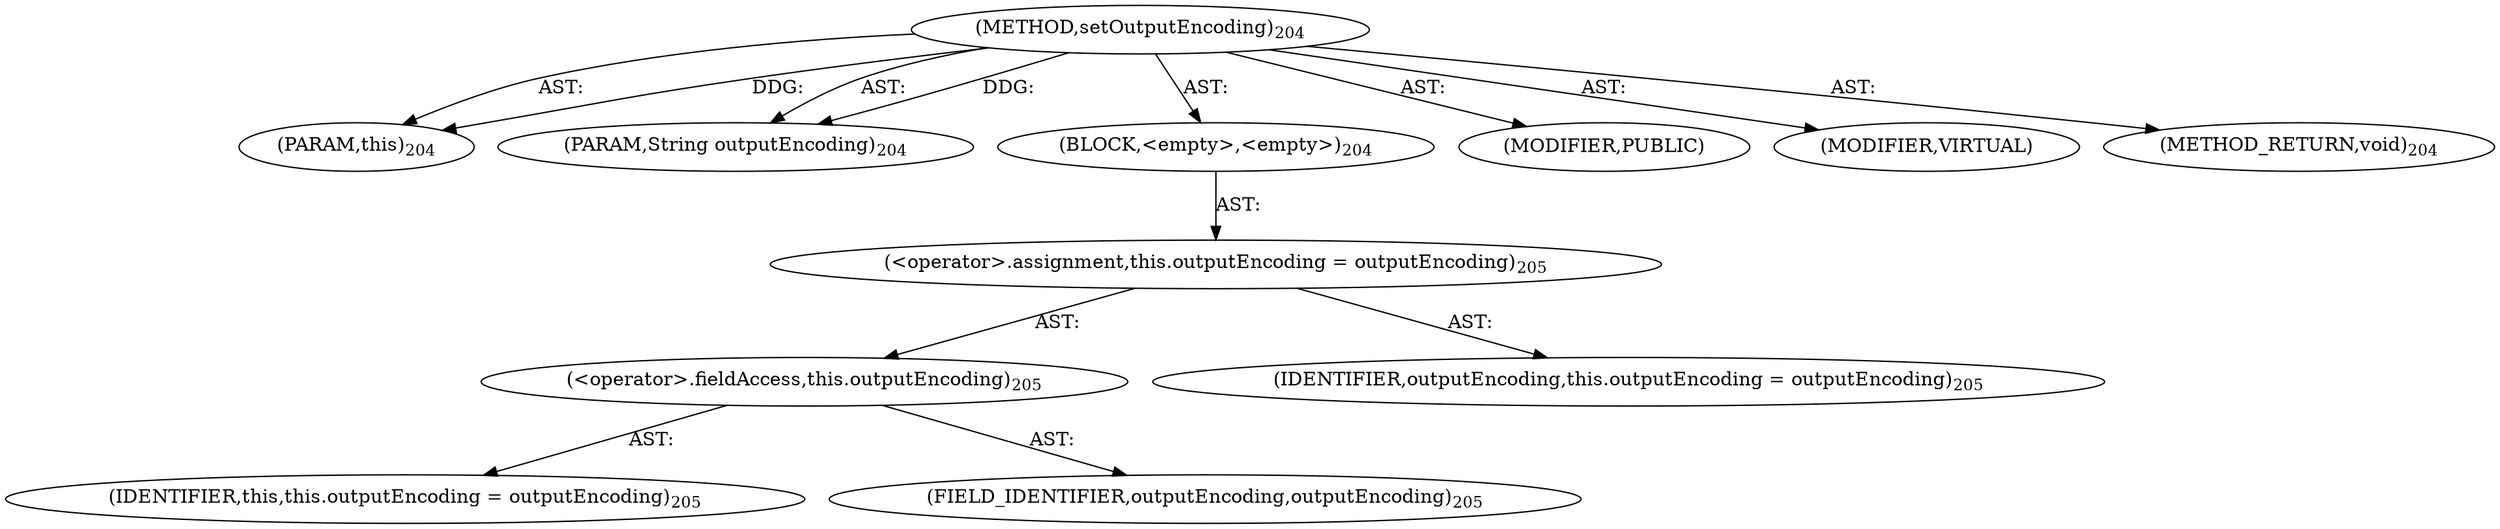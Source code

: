 digraph "setOutputEncoding" {  
"111669149699" [label = <(METHOD,setOutputEncoding)<SUB>204</SUB>> ]
"115964116995" [label = <(PARAM,this)<SUB>204</SUB>> ]
"115964117019" [label = <(PARAM,String outputEncoding)<SUB>204</SUB>> ]
"25769803780" [label = <(BLOCK,&lt;empty&gt;,&lt;empty&gt;)<SUB>204</SUB>> ]
"30064771082" [label = <(&lt;operator&gt;.assignment,this.outputEncoding = outputEncoding)<SUB>205</SUB>> ]
"30064771083" [label = <(&lt;operator&gt;.fieldAccess,this.outputEncoding)<SUB>205</SUB>> ]
"68719476739" [label = <(IDENTIFIER,this,this.outputEncoding = outputEncoding)<SUB>205</SUB>> ]
"55834574853" [label = <(FIELD_IDENTIFIER,outputEncoding,outputEncoding)<SUB>205</SUB>> ]
"68719476786" [label = <(IDENTIFIER,outputEncoding,this.outputEncoding = outputEncoding)<SUB>205</SUB>> ]
"133143986200" [label = <(MODIFIER,PUBLIC)> ]
"133143986201" [label = <(MODIFIER,VIRTUAL)> ]
"128849018883" [label = <(METHOD_RETURN,void)<SUB>204</SUB>> ]
  "111669149699" -> "115964116995"  [ label = "AST: "] 
  "111669149699" -> "115964117019"  [ label = "AST: "] 
  "111669149699" -> "25769803780"  [ label = "AST: "] 
  "111669149699" -> "133143986200"  [ label = "AST: "] 
  "111669149699" -> "133143986201"  [ label = "AST: "] 
  "111669149699" -> "128849018883"  [ label = "AST: "] 
  "25769803780" -> "30064771082"  [ label = "AST: "] 
  "30064771082" -> "30064771083"  [ label = "AST: "] 
  "30064771082" -> "68719476786"  [ label = "AST: "] 
  "30064771083" -> "68719476739"  [ label = "AST: "] 
  "30064771083" -> "55834574853"  [ label = "AST: "] 
  "111669149699" -> "115964116995"  [ label = "DDG: "] 
  "111669149699" -> "115964117019"  [ label = "DDG: "] 
}
